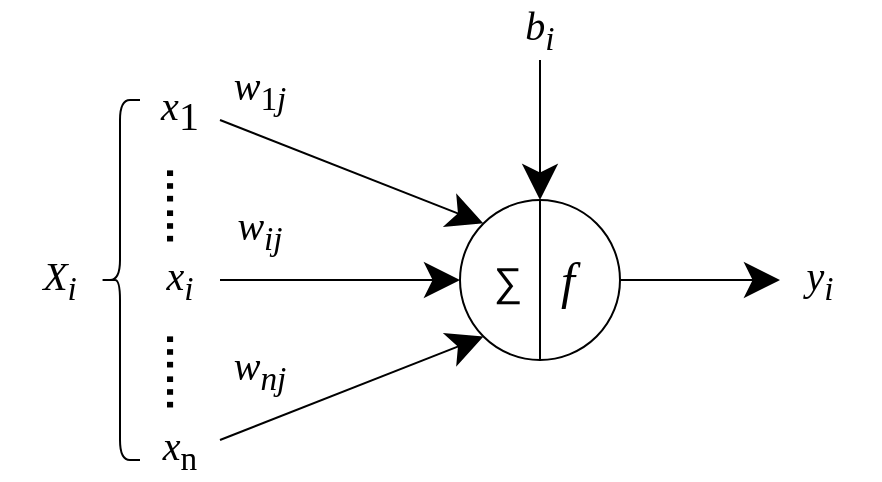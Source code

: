 <mxfile version="24.0.4" type="github">
  <diagram name="第 1 页" id="LydK5TDK-JhTfKe0Ka05">
    <mxGraphModel dx="1386" dy="793" grid="1" gridSize="10" guides="1" tooltips="1" connect="1" arrows="1" fold="1" page="1" pageScale="1" pageWidth="827" pageHeight="1169" math="0" shadow="0">
      <root>
        <mxCell id="0" />
        <mxCell id="1" parent="0" />
        <mxCell id="WNkkP0HVbQ9jUCyXgVwz-4" value="" style="endArrow=classic;html=1;rounded=0;endSize=15;entryX=0;entryY=0;entryDx=0;entryDy=0;" edge="1" parent="1" target="WNkkP0HVbQ9jUCyXgVwz-1">
          <mxGeometry width="50" height="50" relative="1" as="geometry">
            <mxPoint x="240" y="320" as="sourcePoint" />
            <mxPoint x="280" y="410" as="targetPoint" />
          </mxGeometry>
        </mxCell>
        <mxCell id="WNkkP0HVbQ9jUCyXgVwz-1" value="" style="ellipse;whiteSpace=wrap;html=1;aspect=fixed;container=0;" vertex="1" parent="1">
          <mxGeometry x="360" y="360" width="80" height="80" as="geometry" />
        </mxCell>
        <mxCell id="WNkkP0HVbQ9jUCyXgVwz-2" value="" style="endArrow=none;html=1;rounded=0;entryX=0.5;entryY=0;entryDx=0;entryDy=0;exitX=0.5;exitY=1;exitDx=0;exitDy=0;" edge="1" parent="1" source="WNkkP0HVbQ9jUCyXgVwz-1" target="WNkkP0HVbQ9jUCyXgVwz-1">
          <mxGeometry width="50" height="50" relative="1" as="geometry">
            <mxPoint x="340" y="500" as="sourcePoint" />
            <mxPoint x="430" y="370" as="targetPoint" />
          </mxGeometry>
        </mxCell>
        <mxCell id="WNkkP0HVbQ9jUCyXgVwz-5" value="" style="endArrow=classic;html=1;rounded=0;endSize=15;entryX=0;entryY=0.5;entryDx=0;entryDy=0;" edge="1" parent="1" target="WNkkP0HVbQ9jUCyXgVwz-1">
          <mxGeometry width="50" height="50" relative="1" as="geometry">
            <mxPoint x="240" y="400" as="sourcePoint" />
            <mxPoint x="312" y="446" as="targetPoint" />
          </mxGeometry>
        </mxCell>
        <mxCell id="WNkkP0HVbQ9jUCyXgVwz-6" value="" style="endArrow=classic;html=1;rounded=0;endSize=15;entryX=0;entryY=1;entryDx=0;entryDy=0;" edge="1" parent="1" target="WNkkP0HVbQ9jUCyXgVwz-1">
          <mxGeometry width="50" height="50" relative="1" as="geometry">
            <mxPoint x="240" y="480" as="sourcePoint" />
            <mxPoint x="342" y="492" as="targetPoint" />
          </mxGeometry>
        </mxCell>
        <mxCell id="WNkkP0HVbQ9jUCyXgVwz-7" value="" style="endArrow=classic;html=1;rounded=0;endSize=15;exitX=1;exitY=0.5;exitDx=0;exitDy=0;" edge="1" parent="1" source="WNkkP0HVbQ9jUCyXgVwz-1">
          <mxGeometry width="50" height="50" relative="1" as="geometry">
            <mxPoint x="490" y="452" as="sourcePoint" />
            <mxPoint x="520" y="400" as="targetPoint" />
          </mxGeometry>
        </mxCell>
        <mxCell id="WNkkP0HVbQ9jUCyXgVwz-8" value="&lt;i&gt;w&lt;/i&gt;&lt;sub&gt;1&lt;i&gt;j&lt;/i&gt;&lt;/sub&gt;" style="text;html=1;align=center;verticalAlign=middle;whiteSpace=wrap;rounded=0;fontSize=20;fontFamily=Times New Roman;" vertex="1" parent="1">
          <mxGeometry x="230" y="290" width="60" height="30" as="geometry" />
        </mxCell>
        <mxCell id="WNkkP0HVbQ9jUCyXgVwz-10" value="&lt;i&gt;w&lt;sub style=&quot;&quot;&gt;i&lt;/sub&gt;&lt;sub&gt;j&lt;/sub&gt;&lt;/i&gt;" style="text;html=1;align=center;verticalAlign=middle;whiteSpace=wrap;rounded=0;fontSize=20;fontFamily=Times New Roman;" vertex="1" parent="1">
          <mxGeometry x="230" y="360" width="60" height="30" as="geometry" />
        </mxCell>
        <mxCell id="WNkkP0HVbQ9jUCyXgVwz-11" value="&lt;i&gt;w&lt;sub&gt;n&lt;/sub&gt;&lt;/i&gt;&lt;sub&gt;&lt;i&gt;j&lt;/i&gt;&lt;/sub&gt;" style="text;html=1;align=center;verticalAlign=middle;whiteSpace=wrap;rounded=0;fontSize=20;fontFamily=Times New Roman;" vertex="1" parent="1">
          <mxGeometry x="230" y="430" width="60" height="30" as="geometry" />
        </mxCell>
        <mxCell id="WNkkP0HVbQ9jUCyXgVwz-12" value="∑" style="text;html=1;align=center;verticalAlign=middle;whiteSpace=wrap;rounded=0;fontSize=20;" vertex="1" parent="1">
          <mxGeometry x="354" y="385" width="60" height="30" as="geometry" />
        </mxCell>
        <mxCell id="WNkkP0HVbQ9jUCyXgVwz-14" value="&lt;i style=&quot;font-size: 25px;&quot;&gt;&lt;font face=&quot;Times New Roman&quot; style=&quot;font-size: 25px;&quot;&gt;f&lt;/font&gt;&lt;/i&gt;" style="text;html=1;align=center;verticalAlign=middle;whiteSpace=wrap;rounded=0;fontSize=25;" vertex="1" parent="1">
          <mxGeometry x="384" y="385" width="60" height="30" as="geometry" />
        </mxCell>
        <mxCell id="WNkkP0HVbQ9jUCyXgVwz-15" value="&lt;i style=&quot;font-size: 20px;&quot;&gt;x&lt;/i&gt;&lt;sub style=&quot;font-size: 20px;&quot;&gt;1&lt;/sub&gt;" style="text;html=1;align=center;verticalAlign=middle;whiteSpace=wrap;rounded=0;fontSize=20;fontFamily=Times New Roman;" vertex="1" parent="1">
          <mxGeometry x="190" y="300" width="60" height="30" as="geometry" />
        </mxCell>
        <mxCell id="WNkkP0HVbQ9jUCyXgVwz-16" value="&lt;i style=&quot;font-size: 20px;&quot;&gt;x&lt;sub&gt;i&lt;/sub&gt;&lt;/i&gt;" style="text;html=1;align=center;verticalAlign=middle;whiteSpace=wrap;rounded=0;fontSize=20;fontFamily=Times New Roman;" vertex="1" parent="1">
          <mxGeometry x="190" y="385" width="60" height="30" as="geometry" />
        </mxCell>
        <mxCell id="WNkkP0HVbQ9jUCyXgVwz-17" value="&lt;i style=&quot;font-size: 20px;&quot;&gt;x&lt;/i&gt;&lt;span style=&quot;font-size: 20px;&quot;&gt;&lt;sub&gt;n&lt;/sub&gt;&lt;/span&gt;" style="text;html=1;align=center;verticalAlign=middle;whiteSpace=wrap;rounded=0;fontSize=20;fontFamily=Times New Roman;" vertex="1" parent="1">
          <mxGeometry x="190" y="470" width="60" height="30" as="geometry" />
        </mxCell>
        <mxCell id="WNkkP0HVbQ9jUCyXgVwz-18" value="……" style="text;html=1;align=center;verticalAlign=middle;whiteSpace=wrap;rounded=0;fontSize=20;fontStyle=1;labelPosition=center;verticalLabelPosition=middle;direction=west;textDirection=vertical-lr;" vertex="1" parent="1">
          <mxGeometry x="190" y="335" width="60" height="55" as="geometry" />
        </mxCell>
        <mxCell id="WNkkP0HVbQ9jUCyXgVwz-19" value="……" style="text;html=1;align=center;verticalAlign=middle;whiteSpace=wrap;rounded=0;fontSize=20;fontStyle=1;labelPosition=center;verticalLabelPosition=middle;direction=west;textDirection=vertical-lr;" vertex="1" parent="1">
          <mxGeometry x="190" y="417.5" width="60" height="55" as="geometry" />
        </mxCell>
        <mxCell id="WNkkP0HVbQ9jUCyXgVwz-20" value="&lt;span style=&quot;font-size: 20px;&quot;&gt;&lt;i style=&quot;&quot;&gt;y&lt;sub&gt;i&lt;/sub&gt;&lt;/i&gt;&lt;/span&gt;" style="text;html=1;align=center;verticalAlign=middle;whiteSpace=wrap;rounded=0;fontSize=20;fontFamily=Times New Roman;" vertex="1" parent="1">
          <mxGeometry x="510" y="385" width="60" height="30" as="geometry" />
        </mxCell>
        <mxCell id="WNkkP0HVbQ9jUCyXgVwz-21" value="" style="shape=curlyBracket;whiteSpace=wrap;html=1;rounded=1;labelPosition=left;verticalLabelPosition=middle;align=right;verticalAlign=middle;" vertex="1" parent="1">
          <mxGeometry x="180" y="310" width="20" height="180" as="geometry" />
        </mxCell>
        <mxCell id="WNkkP0HVbQ9jUCyXgVwz-23" value="&lt;span style=&quot;font-size: 20px;&quot;&gt;&lt;i style=&quot;&quot;&gt;X&lt;sub&gt;i&lt;/sub&gt;&lt;/i&gt;&lt;/span&gt;" style="text;html=1;align=center;verticalAlign=middle;whiteSpace=wrap;rounded=0;fontSize=20;fontFamily=Times New Roman;" vertex="1" parent="1">
          <mxGeometry x="130" y="385" width="60" height="30" as="geometry" />
        </mxCell>
        <mxCell id="WNkkP0HVbQ9jUCyXgVwz-24" value="" style="endArrow=classic;html=1;rounded=0;endSize=15;entryX=0.5;entryY=0;entryDx=0;entryDy=0;" edge="1" parent="1" target="WNkkP0HVbQ9jUCyXgVwz-1">
          <mxGeometry width="50" height="50" relative="1" as="geometry">
            <mxPoint x="400" y="290" as="sourcePoint" />
            <mxPoint x="466" y="282" as="targetPoint" />
          </mxGeometry>
        </mxCell>
        <mxCell id="WNkkP0HVbQ9jUCyXgVwz-25" value="&lt;span style=&quot;font-size: 20px;&quot;&gt;&lt;i style=&quot;&quot;&gt;b&lt;sub&gt;i&lt;/sub&gt;&lt;/i&gt;&lt;/span&gt;" style="text;html=1;align=center;verticalAlign=middle;whiteSpace=wrap;rounded=0;fontSize=20;fontFamily=Times New Roman;" vertex="1" parent="1">
          <mxGeometry x="370" y="260" width="60" height="30" as="geometry" />
        </mxCell>
      </root>
    </mxGraphModel>
  </diagram>
</mxfile>
